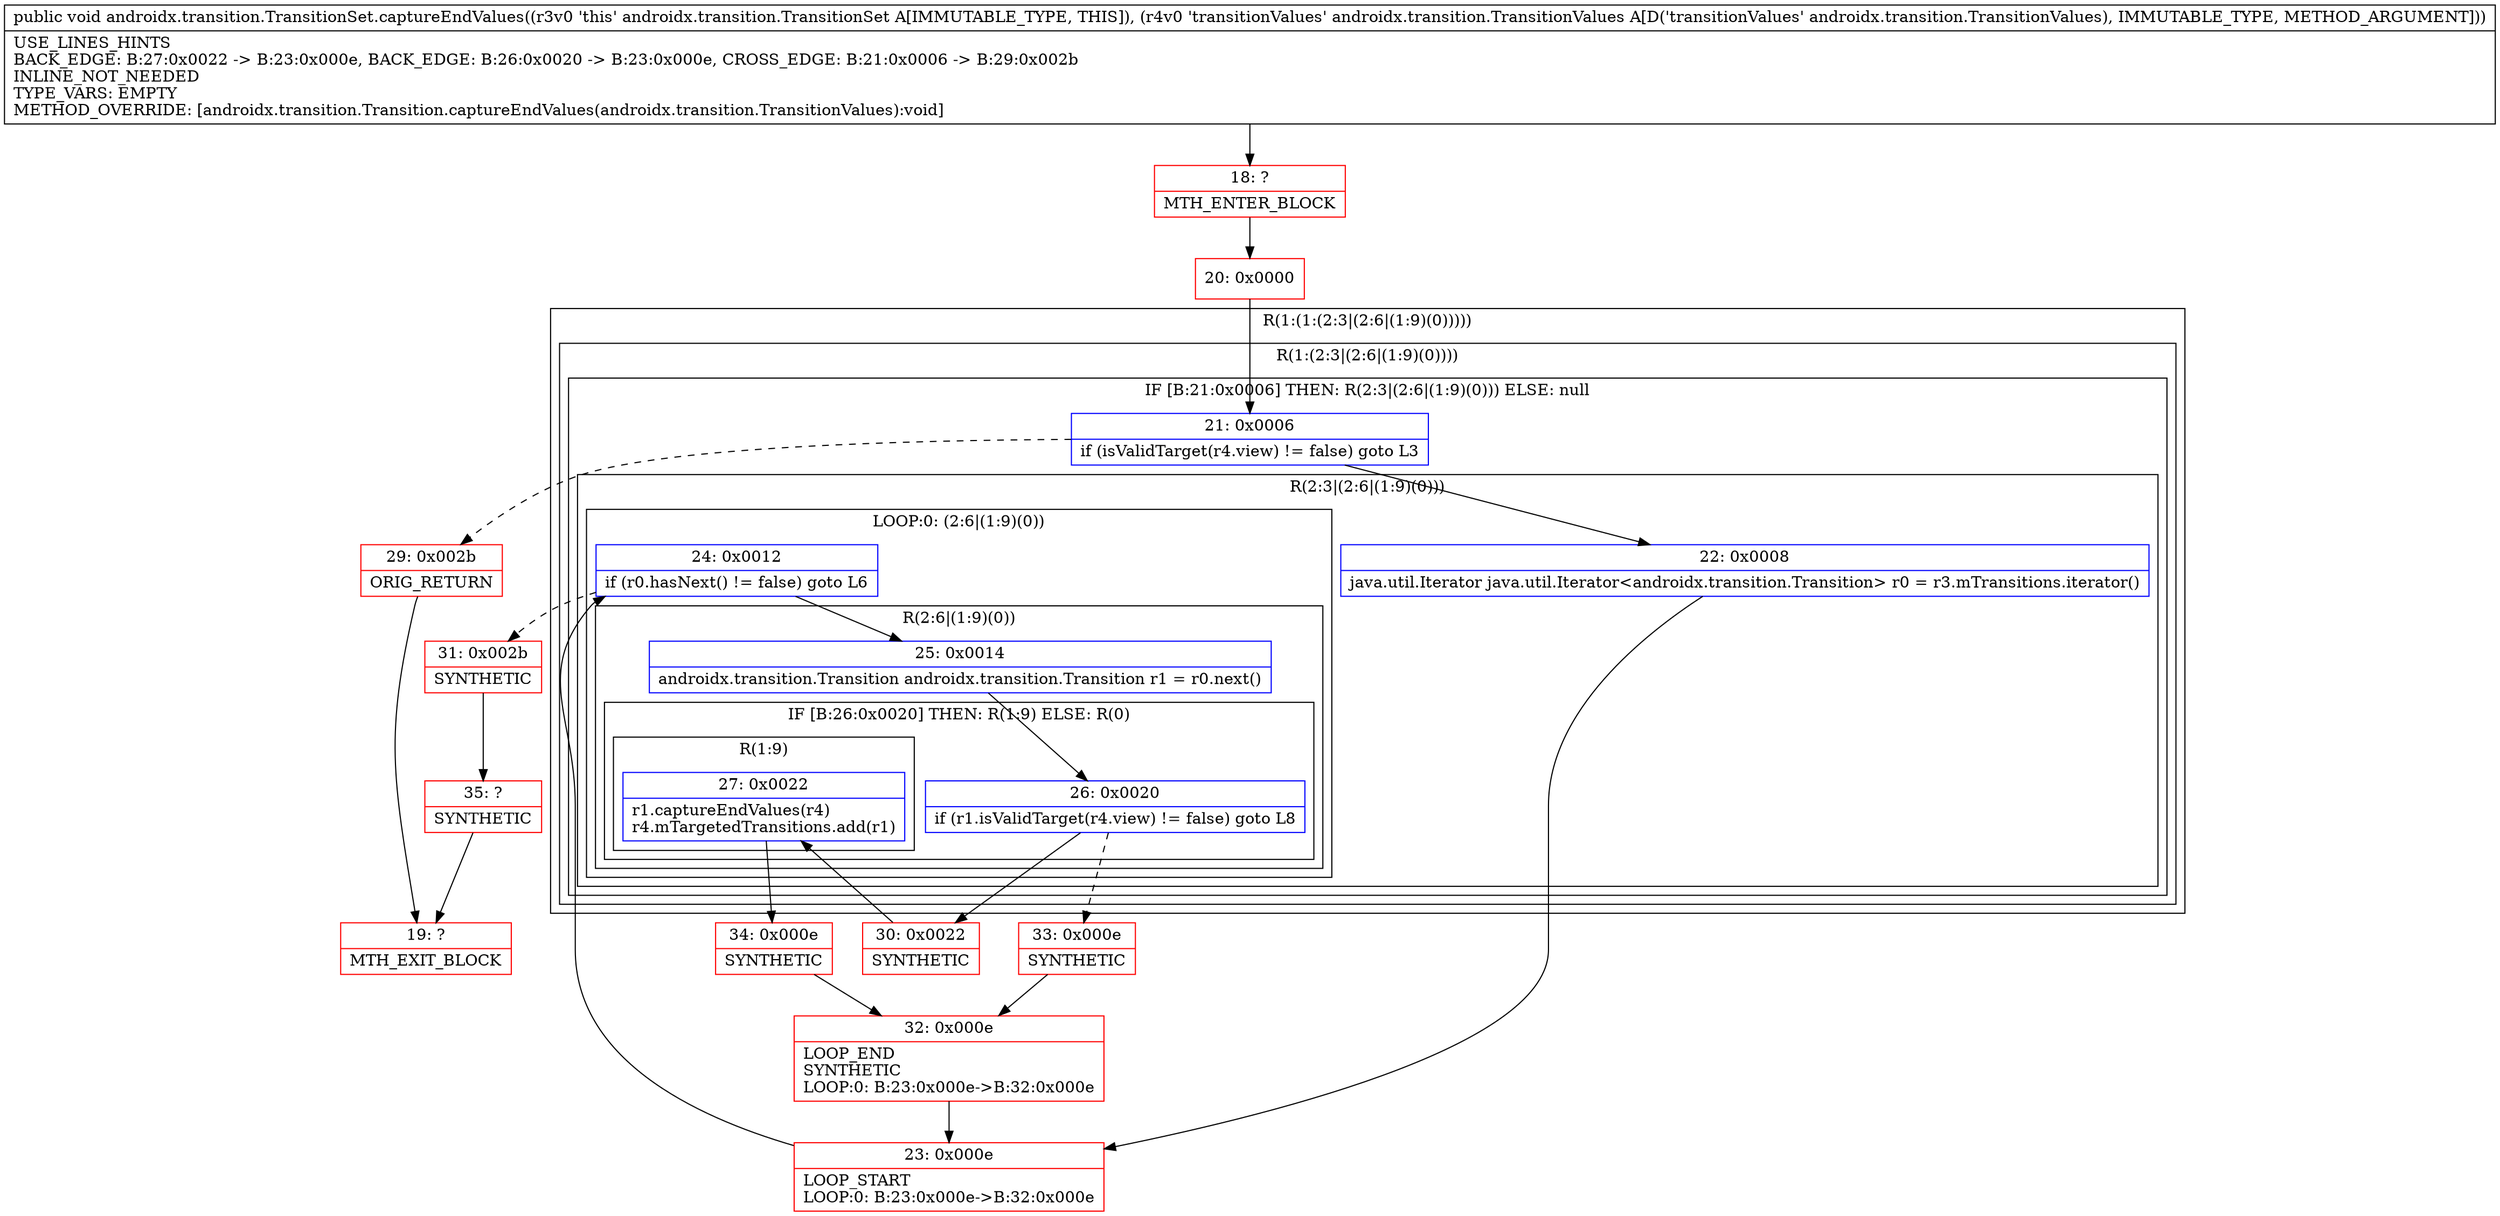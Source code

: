digraph "CFG forandroidx.transition.TransitionSet.captureEndValues(Landroidx\/transition\/TransitionValues;)V" {
subgraph cluster_Region_1292175466 {
label = "R(1:(1:(2:3|(2:6|(1:9)(0)))))";
node [shape=record,color=blue];
subgraph cluster_Region_903058168 {
label = "R(1:(2:3|(2:6|(1:9)(0))))";
node [shape=record,color=blue];
subgraph cluster_IfRegion_1575592046 {
label = "IF [B:21:0x0006] THEN: R(2:3|(2:6|(1:9)(0))) ELSE: null";
node [shape=record,color=blue];
Node_21 [shape=record,label="{21\:\ 0x0006|if (isValidTarget(r4.view) != false) goto L3\l}"];
subgraph cluster_Region_511457923 {
label = "R(2:3|(2:6|(1:9)(0)))";
node [shape=record,color=blue];
Node_22 [shape=record,label="{22\:\ 0x0008|java.util.Iterator java.util.Iterator\<androidx.transition.Transition\> r0 = r3.mTransitions.iterator()\l}"];
subgraph cluster_LoopRegion_974879669 {
label = "LOOP:0: (2:6|(1:9)(0))";
node [shape=record,color=blue];
Node_24 [shape=record,label="{24\:\ 0x0012|if (r0.hasNext() != false) goto L6\l}"];
subgraph cluster_Region_745815597 {
label = "R(2:6|(1:9)(0))";
node [shape=record,color=blue];
Node_25 [shape=record,label="{25\:\ 0x0014|androidx.transition.Transition androidx.transition.Transition r1 = r0.next()\l}"];
subgraph cluster_IfRegion_1232029287 {
label = "IF [B:26:0x0020] THEN: R(1:9) ELSE: R(0)";
node [shape=record,color=blue];
Node_26 [shape=record,label="{26\:\ 0x0020|if (r1.isValidTarget(r4.view) != false) goto L8\l}"];
subgraph cluster_Region_909690347 {
label = "R(1:9)";
node [shape=record,color=blue];
Node_27 [shape=record,label="{27\:\ 0x0022|r1.captureEndValues(r4)\lr4.mTargetedTransitions.add(r1)\l}"];
}
subgraph cluster_Region_1550270216 {
label = "R(0)";
node [shape=record,color=blue];
}
}
}
}
}
}
}
}
Node_18 [shape=record,color=red,label="{18\:\ ?|MTH_ENTER_BLOCK\l}"];
Node_20 [shape=record,color=red,label="{20\:\ 0x0000}"];
Node_23 [shape=record,color=red,label="{23\:\ 0x000e|LOOP_START\lLOOP:0: B:23:0x000e\-\>B:32:0x000e\l}"];
Node_30 [shape=record,color=red,label="{30\:\ 0x0022|SYNTHETIC\l}"];
Node_34 [shape=record,color=red,label="{34\:\ 0x000e|SYNTHETIC\l}"];
Node_32 [shape=record,color=red,label="{32\:\ 0x000e|LOOP_END\lSYNTHETIC\lLOOP:0: B:23:0x000e\-\>B:32:0x000e\l}"];
Node_33 [shape=record,color=red,label="{33\:\ 0x000e|SYNTHETIC\l}"];
Node_31 [shape=record,color=red,label="{31\:\ 0x002b|SYNTHETIC\l}"];
Node_35 [shape=record,color=red,label="{35\:\ ?|SYNTHETIC\l}"];
Node_19 [shape=record,color=red,label="{19\:\ ?|MTH_EXIT_BLOCK\l}"];
Node_29 [shape=record,color=red,label="{29\:\ 0x002b|ORIG_RETURN\l}"];
MethodNode[shape=record,label="{public void androidx.transition.TransitionSet.captureEndValues((r3v0 'this' androidx.transition.TransitionSet A[IMMUTABLE_TYPE, THIS]), (r4v0 'transitionValues' androidx.transition.TransitionValues A[D('transitionValues' androidx.transition.TransitionValues), IMMUTABLE_TYPE, METHOD_ARGUMENT]))  | USE_LINES_HINTS\lBACK_EDGE: B:27:0x0022 \-\> B:23:0x000e, BACK_EDGE: B:26:0x0020 \-\> B:23:0x000e, CROSS_EDGE: B:21:0x0006 \-\> B:29:0x002b\lINLINE_NOT_NEEDED\lTYPE_VARS: EMPTY\lMETHOD_OVERRIDE: [androidx.transition.Transition.captureEndValues(androidx.transition.TransitionValues):void]\l}"];
MethodNode -> Node_18;Node_21 -> Node_22;
Node_21 -> Node_29[style=dashed];
Node_22 -> Node_23;
Node_24 -> Node_25;
Node_24 -> Node_31[style=dashed];
Node_25 -> Node_26;
Node_26 -> Node_30;
Node_26 -> Node_33[style=dashed];
Node_27 -> Node_34;
Node_18 -> Node_20;
Node_20 -> Node_21;
Node_23 -> Node_24;
Node_30 -> Node_27;
Node_34 -> Node_32;
Node_32 -> Node_23;
Node_33 -> Node_32;
Node_31 -> Node_35;
Node_35 -> Node_19;
Node_29 -> Node_19;
}

